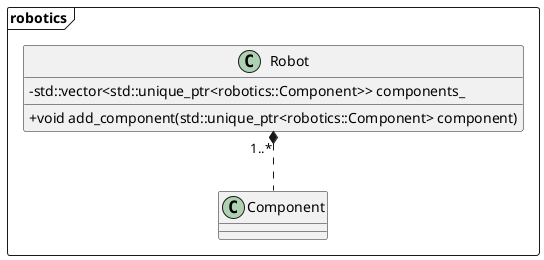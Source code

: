 @startuml
skinparam classAttributeIconSize 0

package robotics <<Frame>>{

class Robot{
    -std::vector<std::unique_ptr<robotics::Component>> components_
    +void add_component(std::unique_ptr<robotics::Component> component)
}

class Component{}
}

' class Component{
'     #std::string name_
'     #std::string brand_
'     #std::string sku_
'     #bool attached_
'     +Component(name: std::string, brand: std::string, sku: std::string)
'     +virtual void operate()=0
'     +std::string get_name()
'     +std::string get_brand()
'     +std::string get_sku()
'     +bool is_attached()
' }

' class Arm{
'     -double length_
'     +Arm(name: std::string, brand: std::string, sku: std::string, length: double)
'     +void move_to_position(x: double, y: double, z: double)
'     +void operate() override
'     +double get_length()
' }

' class Sensor{
'     -double range_
'     +Sensor(name: std::string, brand: std::string, sku: std::string, range: double)
'     +void move_to_position(x: double, y: double, z: double)
'     +void operate() override
'     +double get_range()
' }

' Environment "1..*" o- Robot
' Controller ..> Robot
Robot "1..*" *.. Component
' Component <|-- Arm
' Component <|-- Sensor


@enduml